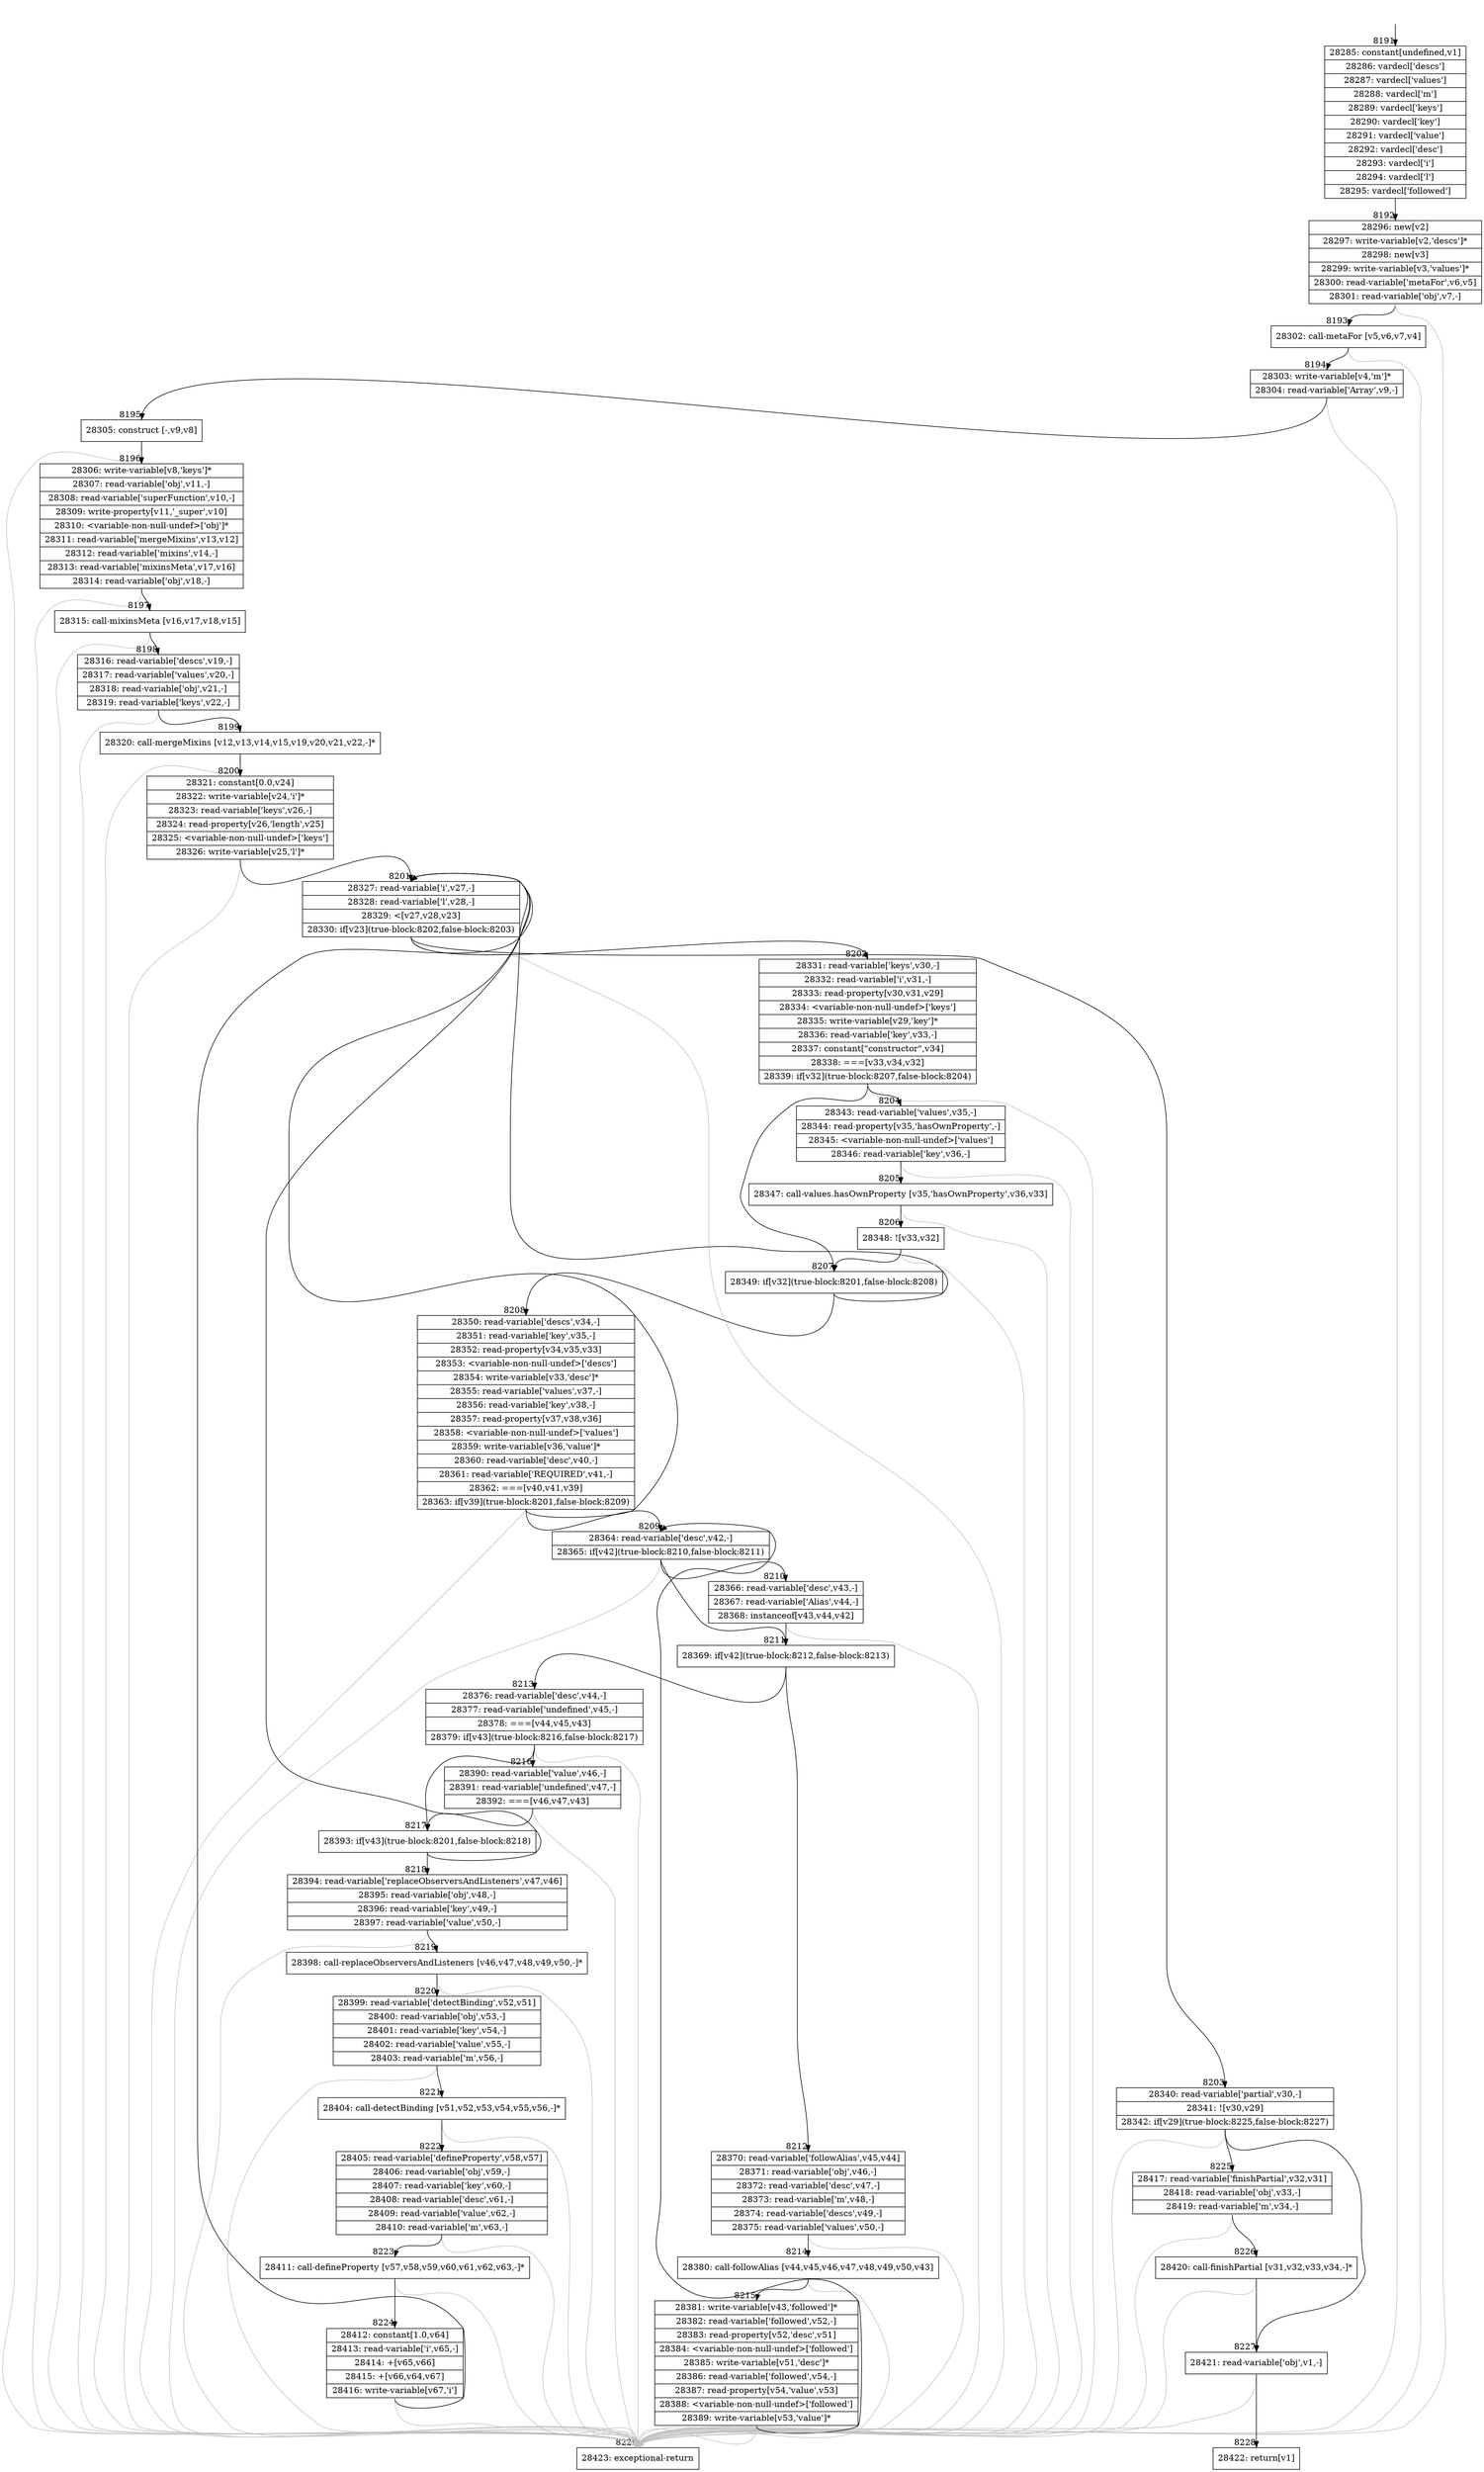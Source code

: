 digraph {
rankdir="TD"
BB_entry687[shape=none,label=""];
BB_entry687 -> BB8191 [tailport=s, headport=n, headlabel="    8191"]
BB8191 [shape=record label="{28285: constant[undefined,v1]|28286: vardecl['descs']|28287: vardecl['values']|28288: vardecl['m']|28289: vardecl['keys']|28290: vardecl['key']|28291: vardecl['value']|28292: vardecl['desc']|28293: vardecl['i']|28294: vardecl['l']|28295: vardecl['followed']}" ] 
BB8191 -> BB8192 [tailport=s, headport=n, headlabel="      8192"]
BB8192 [shape=record label="{28296: new[v2]|28297: write-variable[v2,'descs']*|28298: new[v3]|28299: write-variable[v3,'values']*|28300: read-variable['metaFor',v6,v5]|28301: read-variable['obj',v7,-]}" ] 
BB8192 -> BB8193 [tailport=s, headport=n, headlabel="      8193"]
BB8192 -> BB8229 [tailport=s, headport=n, color=gray, headlabel="      8229"]
BB8193 [shape=record label="{28302: call-metaFor [v5,v6,v7,v4]}" ] 
BB8193 -> BB8194 [tailport=s, headport=n, headlabel="      8194"]
BB8193 -> BB8229 [tailport=s, headport=n, color=gray]
BB8194 [shape=record label="{28303: write-variable[v4,'m']*|28304: read-variable['Array',v9,-]}" ] 
BB8194 -> BB8195 [tailport=s, headport=n, headlabel="      8195"]
BB8194 -> BB8229 [tailport=s, headport=n, color=gray]
BB8195 [shape=record label="{28305: construct [-,v9,v8]}" ] 
BB8195 -> BB8196 [tailport=s, headport=n, headlabel="      8196"]
BB8195 -> BB8229 [tailport=s, headport=n, color=gray]
BB8196 [shape=record label="{28306: write-variable[v8,'keys']*|28307: read-variable['obj',v11,-]|28308: read-variable['superFunction',v10,-]|28309: write-property[v11,'_super',v10]|28310: \<variable-non-null-undef\>['obj']*|28311: read-variable['mergeMixins',v13,v12]|28312: read-variable['mixins',v14,-]|28313: read-variable['mixinsMeta',v17,v16]|28314: read-variable['obj',v18,-]}" ] 
BB8196 -> BB8197 [tailport=s, headport=n, headlabel="      8197"]
BB8196 -> BB8229 [tailport=s, headport=n, color=gray]
BB8197 [shape=record label="{28315: call-mixinsMeta [v16,v17,v18,v15]}" ] 
BB8197 -> BB8198 [tailport=s, headport=n, headlabel="      8198"]
BB8197 -> BB8229 [tailport=s, headport=n, color=gray]
BB8198 [shape=record label="{28316: read-variable['descs',v19,-]|28317: read-variable['values',v20,-]|28318: read-variable['obj',v21,-]|28319: read-variable['keys',v22,-]}" ] 
BB8198 -> BB8199 [tailport=s, headport=n, headlabel="      8199"]
BB8198 -> BB8229 [tailport=s, headport=n, color=gray]
BB8199 [shape=record label="{28320: call-mergeMixins [v12,v13,v14,v15,v19,v20,v21,v22,-]*}" ] 
BB8199 -> BB8200 [tailport=s, headport=n, headlabel="      8200"]
BB8199 -> BB8229 [tailport=s, headport=n, color=gray]
BB8200 [shape=record label="{28321: constant[0.0,v24]|28322: write-variable[v24,'i']*|28323: read-variable['keys',v26,-]|28324: read-property[v26,'length',v25]|28325: \<variable-non-null-undef\>['keys']|28326: write-variable[v25,'l']*}" ] 
BB8200 -> BB8201 [tailport=s, headport=n, headlabel="      8201"]
BB8200 -> BB8229 [tailport=s, headport=n, color=gray]
BB8201 [shape=record label="{28327: read-variable['i',v27,-]|28328: read-variable['l',v28,-]|28329: \<[v27,v28,v23]|28330: if[v23](true-block:8202,false-block:8203)}" ] 
BB8201 -> BB8202 [tailport=s, headport=n, headlabel="      8202"]
BB8201 -> BB8203 [tailport=s, headport=n, headlabel="      8203"]
BB8201 -> BB8229 [tailport=s, headport=n, color=gray]
BB8202 [shape=record label="{28331: read-variable['keys',v30,-]|28332: read-variable['i',v31,-]|28333: read-property[v30,v31,v29]|28334: \<variable-non-null-undef\>['keys']|28335: write-variable[v29,'key']*|28336: read-variable['key',v33,-]|28337: constant[\"constructor\",v34]|28338: ===[v33,v34,v32]|28339: if[v32](true-block:8207,false-block:8204)}" ] 
BB8202 -> BB8207 [tailport=s, headport=n, headlabel="      8207"]
BB8202 -> BB8204 [tailport=s, headport=n, headlabel="      8204"]
BB8202 -> BB8229 [tailport=s, headport=n, color=gray]
BB8203 [shape=record label="{28340: read-variable['partial',v30,-]|28341: ![v30,v29]|28342: if[v29](true-block:8225,false-block:8227)}" ] 
BB8203 -> BB8225 [tailport=s, headport=n, headlabel="      8225"]
BB8203 -> BB8227 [tailport=s, headport=n, headlabel="      8227"]
BB8203 -> BB8229 [tailport=s, headport=n, color=gray]
BB8204 [shape=record label="{28343: read-variable['values',v35,-]|28344: read-property[v35,'hasOwnProperty',-]|28345: \<variable-non-null-undef\>['values']|28346: read-variable['key',v36,-]}" ] 
BB8204 -> BB8205 [tailport=s, headport=n, headlabel="      8205"]
BB8204 -> BB8229 [tailport=s, headport=n, color=gray]
BB8205 [shape=record label="{28347: call-values.hasOwnProperty [v35,'hasOwnProperty',v36,v33]}" ] 
BB8205 -> BB8206 [tailport=s, headport=n, headlabel="      8206"]
BB8205 -> BB8229 [tailport=s, headport=n, color=gray]
BB8206 [shape=record label="{28348: ![v33,v32]}" ] 
BB8206 -> BB8207 [tailport=s, headport=n]
BB8206 -> BB8229 [tailport=s, headport=n, color=gray]
BB8207 [shape=record label="{28349: if[v32](true-block:8201,false-block:8208)}" ] 
BB8207 -> BB8201 [tailport=s, headport=n]
BB8207 -> BB8208 [tailport=s, headport=n, headlabel="      8208"]
BB8208 [shape=record label="{28350: read-variable['descs',v34,-]|28351: read-variable['key',v35,-]|28352: read-property[v34,v35,v33]|28353: \<variable-non-null-undef\>['descs']|28354: write-variable[v33,'desc']*|28355: read-variable['values',v37,-]|28356: read-variable['key',v38,-]|28357: read-property[v37,v38,v36]|28358: \<variable-non-null-undef\>['values']|28359: write-variable[v36,'value']*|28360: read-variable['desc',v40,-]|28361: read-variable['REQUIRED',v41,-]|28362: ===[v40,v41,v39]|28363: if[v39](true-block:8201,false-block:8209)}" ] 
BB8208 -> BB8201 [tailport=s, headport=n]
BB8208 -> BB8209 [tailport=s, headport=n, headlabel="      8209"]
BB8208 -> BB8229 [tailport=s, headport=n, color=gray]
BB8209 [shape=record label="{28364: read-variable['desc',v42,-]|28365: if[v42](true-block:8210,false-block:8211)}" ] 
BB8209 -> BB8211 [tailport=s, headport=n, headlabel="      8211"]
BB8209 -> BB8210 [tailport=s, headport=n, headlabel="      8210"]
BB8209 -> BB8229 [tailport=s, headport=n, color=gray]
BB8210 [shape=record label="{28366: read-variable['desc',v43,-]|28367: read-variable['Alias',v44,-]|28368: instanceof[v43,v44,v42]}" ] 
BB8210 -> BB8211 [tailport=s, headport=n]
BB8210 -> BB8229 [tailport=s, headport=n, color=gray]
BB8211 [shape=record label="{28369: if[v42](true-block:8212,false-block:8213)}" ] 
BB8211 -> BB8212 [tailport=s, headport=n, headlabel="      8212"]
BB8211 -> BB8213 [tailport=s, headport=n, headlabel="      8213"]
BB8212 [shape=record label="{28370: read-variable['followAlias',v45,v44]|28371: read-variable['obj',v46,-]|28372: read-variable['desc',v47,-]|28373: read-variable['m',v48,-]|28374: read-variable['descs',v49,-]|28375: read-variable['values',v50,-]}" ] 
BB8212 -> BB8214 [tailport=s, headport=n, headlabel="      8214"]
BB8212 -> BB8229 [tailport=s, headport=n, color=gray]
BB8213 [shape=record label="{28376: read-variable['desc',v44,-]|28377: read-variable['undefined',v45,-]|28378: ===[v44,v45,v43]|28379: if[v43](true-block:8216,false-block:8217)}" ] 
BB8213 -> BB8217 [tailport=s, headport=n, headlabel="      8217"]
BB8213 -> BB8216 [tailport=s, headport=n, headlabel="      8216"]
BB8213 -> BB8229 [tailport=s, headport=n, color=gray]
BB8214 [shape=record label="{28380: call-followAlias [v44,v45,v46,v47,v48,v49,v50,v43]}" ] 
BB8214 -> BB8215 [tailport=s, headport=n, headlabel="      8215"]
BB8214 -> BB8229 [tailport=s, headport=n, color=gray]
BB8215 [shape=record label="{28381: write-variable[v43,'followed']*|28382: read-variable['followed',v52,-]|28383: read-property[v52,'desc',v51]|28384: \<variable-non-null-undef\>['followed']|28385: write-variable[v51,'desc']*|28386: read-variable['followed',v54,-]|28387: read-property[v54,'value',v53]|28388: \<variable-non-null-undef\>['followed']|28389: write-variable[v53,'value']*}" ] 
BB8215 -> BB8209 [tailport=s, headport=n]
BB8215 -> BB8229 [tailport=s, headport=n, color=gray]
BB8216 [shape=record label="{28390: read-variable['value',v46,-]|28391: read-variable['undefined',v47,-]|28392: ===[v46,v47,v43]}" ] 
BB8216 -> BB8217 [tailport=s, headport=n]
BB8216 -> BB8229 [tailport=s, headport=n, color=gray]
BB8217 [shape=record label="{28393: if[v43](true-block:8201,false-block:8218)}" ] 
BB8217 -> BB8201 [tailport=s, headport=n]
BB8217 -> BB8218 [tailport=s, headport=n, headlabel="      8218"]
BB8218 [shape=record label="{28394: read-variable['replaceObserversAndListeners',v47,v46]|28395: read-variable['obj',v48,-]|28396: read-variable['key',v49,-]|28397: read-variable['value',v50,-]}" ] 
BB8218 -> BB8219 [tailport=s, headport=n, headlabel="      8219"]
BB8218 -> BB8229 [tailport=s, headport=n, color=gray]
BB8219 [shape=record label="{28398: call-replaceObserversAndListeners [v46,v47,v48,v49,v50,-]*}" ] 
BB8219 -> BB8220 [tailport=s, headport=n, headlabel="      8220"]
BB8219 -> BB8229 [tailport=s, headport=n, color=gray]
BB8220 [shape=record label="{28399: read-variable['detectBinding',v52,v51]|28400: read-variable['obj',v53,-]|28401: read-variable['key',v54,-]|28402: read-variable['value',v55,-]|28403: read-variable['m',v56,-]}" ] 
BB8220 -> BB8221 [tailport=s, headport=n, headlabel="      8221"]
BB8220 -> BB8229 [tailport=s, headport=n, color=gray]
BB8221 [shape=record label="{28404: call-detectBinding [v51,v52,v53,v54,v55,v56,-]*}" ] 
BB8221 -> BB8222 [tailport=s, headport=n, headlabel="      8222"]
BB8221 -> BB8229 [tailport=s, headport=n, color=gray]
BB8222 [shape=record label="{28405: read-variable['defineProperty',v58,v57]|28406: read-variable['obj',v59,-]|28407: read-variable['key',v60,-]|28408: read-variable['desc',v61,-]|28409: read-variable['value',v62,-]|28410: read-variable['m',v63,-]}" ] 
BB8222 -> BB8223 [tailport=s, headport=n, headlabel="      8223"]
BB8222 -> BB8229 [tailport=s, headport=n, color=gray]
BB8223 [shape=record label="{28411: call-defineProperty [v57,v58,v59,v60,v61,v62,v63,-]*}" ] 
BB8223 -> BB8224 [tailport=s, headport=n, headlabel="      8224"]
BB8223 -> BB8229 [tailport=s, headport=n, color=gray]
BB8224 [shape=record label="{28412: constant[1.0,v64]|28413: read-variable['i',v65,-]|28414: +[v65,v66]|28415: +[v66,v64,v67]|28416: write-variable[v67,'i']}" ] 
BB8224 -> BB8201 [tailport=s, headport=n]
BB8224 -> BB8229 [tailport=s, headport=n, color=gray]
BB8225 [shape=record label="{28417: read-variable['finishPartial',v32,v31]|28418: read-variable['obj',v33,-]|28419: read-variable['m',v34,-]}" ] 
BB8225 -> BB8226 [tailport=s, headport=n, headlabel="      8226"]
BB8225 -> BB8229 [tailport=s, headport=n, color=gray]
BB8226 [shape=record label="{28420: call-finishPartial [v31,v32,v33,v34,-]*}" ] 
BB8226 -> BB8227 [tailport=s, headport=n]
BB8226 -> BB8229 [tailport=s, headport=n, color=gray]
BB8227 [shape=record label="{28421: read-variable['obj',v1,-]}" ] 
BB8227 -> BB8228 [tailport=s, headport=n, headlabel="      8228"]
BB8227 -> BB8229 [tailport=s, headport=n, color=gray]
BB8228 [shape=record label="{28422: return[v1]}" ] 
BB8229 [shape=record label="{28423: exceptional-return}" ] 
//#$~ 14878
}
